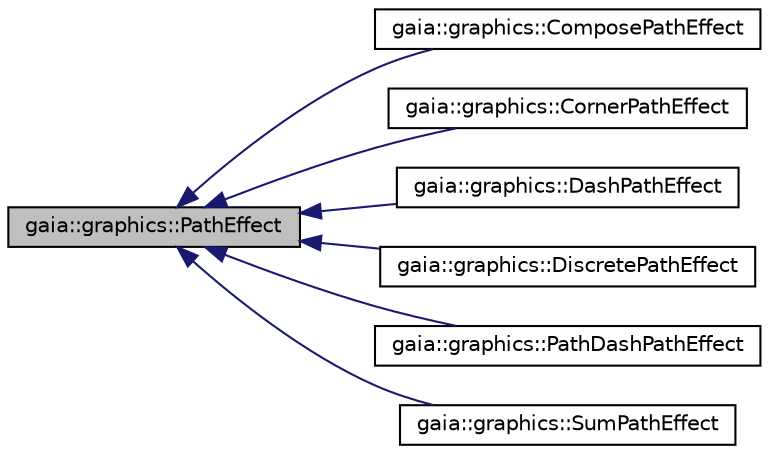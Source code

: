 digraph G
{
  edge [fontname="Helvetica",fontsize="10",labelfontname="Helvetica",labelfontsize="10"];
  node [fontname="Helvetica",fontsize="10",shape=record];
  rankdir=LR;
  Node1 [label="gaia::graphics::PathEffect",height=0.2,width=0.4,color="black", fillcolor="grey75", style="filled" fontcolor="black"];
  Node1 -> Node2 [dir=back,color="midnightblue",fontsize="10",style="solid",fontname="Helvetica"];
  Node2 [label="gaia::graphics::ComposePathEffect",height=0.2,width=0.4,color="black", fillcolor="white", style="filled",URL="$da/d84/classgaia_1_1graphics_1_1_compose_path_effect.html",tooltip="Construct a PathEffect whose effect is to apply first the inner effect and the the outer pathEffect (..."];
  Node1 -> Node3 [dir=back,color="midnightblue",fontsize="10",style="solid",fontname="Helvetica"];
  Node3 [label="gaia::graphics::CornerPathEffect",height=0.2,width=0.4,color="black", fillcolor="white", style="filled",URL="$d7/d0f/classgaia_1_1graphics_1_1_corner_path_effect.html",tooltip="Transforms geometries that are drawn (either STROKE or FILL styles) by replacing any sharp angles bet..."];
  Node1 -> Node4 [dir=back,color="midnightblue",fontsize="10",style="solid",fontname="Helvetica"];
  Node4 [label="gaia::graphics::DashPathEffect",height=0.2,width=0.4,color="black", fillcolor="white", style="filled",URL="$d1/d0a/classgaia_1_1graphics_1_1_dash_path_effect.html",tooltip="The intervals array must contain an even number of entries (&gt;=2), with the even indices specifying th..."];
  Node1 -> Node5 [dir=back,color="midnightblue",fontsize="10",style="solid",fontname="Helvetica"];
  Node5 [label="gaia::graphics::DiscretePathEffect",height=0.2,width=0.4,color="black", fillcolor="white", style="filled",URL="$df/d15/classgaia_1_1graphics_1_1_discrete_path_effect.html",tooltip="Chop the path into lines of segmentLength, randomly deviating from the original path by deviation..."];
  Node1 -> Node6 [dir=back,color="midnightblue",fontsize="10",style="solid",fontname="Helvetica"];
  Node6 [label="gaia::graphics::PathDashPathEffect",height=0.2,width=0.4,color="black", fillcolor="white", style="filled",URL="$d7/dcb/classgaia_1_1graphics_1_1_path_dash_path_effect.html",tooltip="Dash the drawn path by stamping it with the specified shape."];
  Node1 -> Node7 [dir=back,color="midnightblue",fontsize="10",style="solid",fontname="Helvetica"];
  Node7 [label="gaia::graphics::SumPathEffect",height=0.2,width=0.4,color="black", fillcolor="white", style="filled",URL="$d3/d91/classgaia_1_1graphics_1_1_sum_path_effect.html",tooltip="Construct a PathEffect whose effect is to apply two effects, in sequence."];
}
